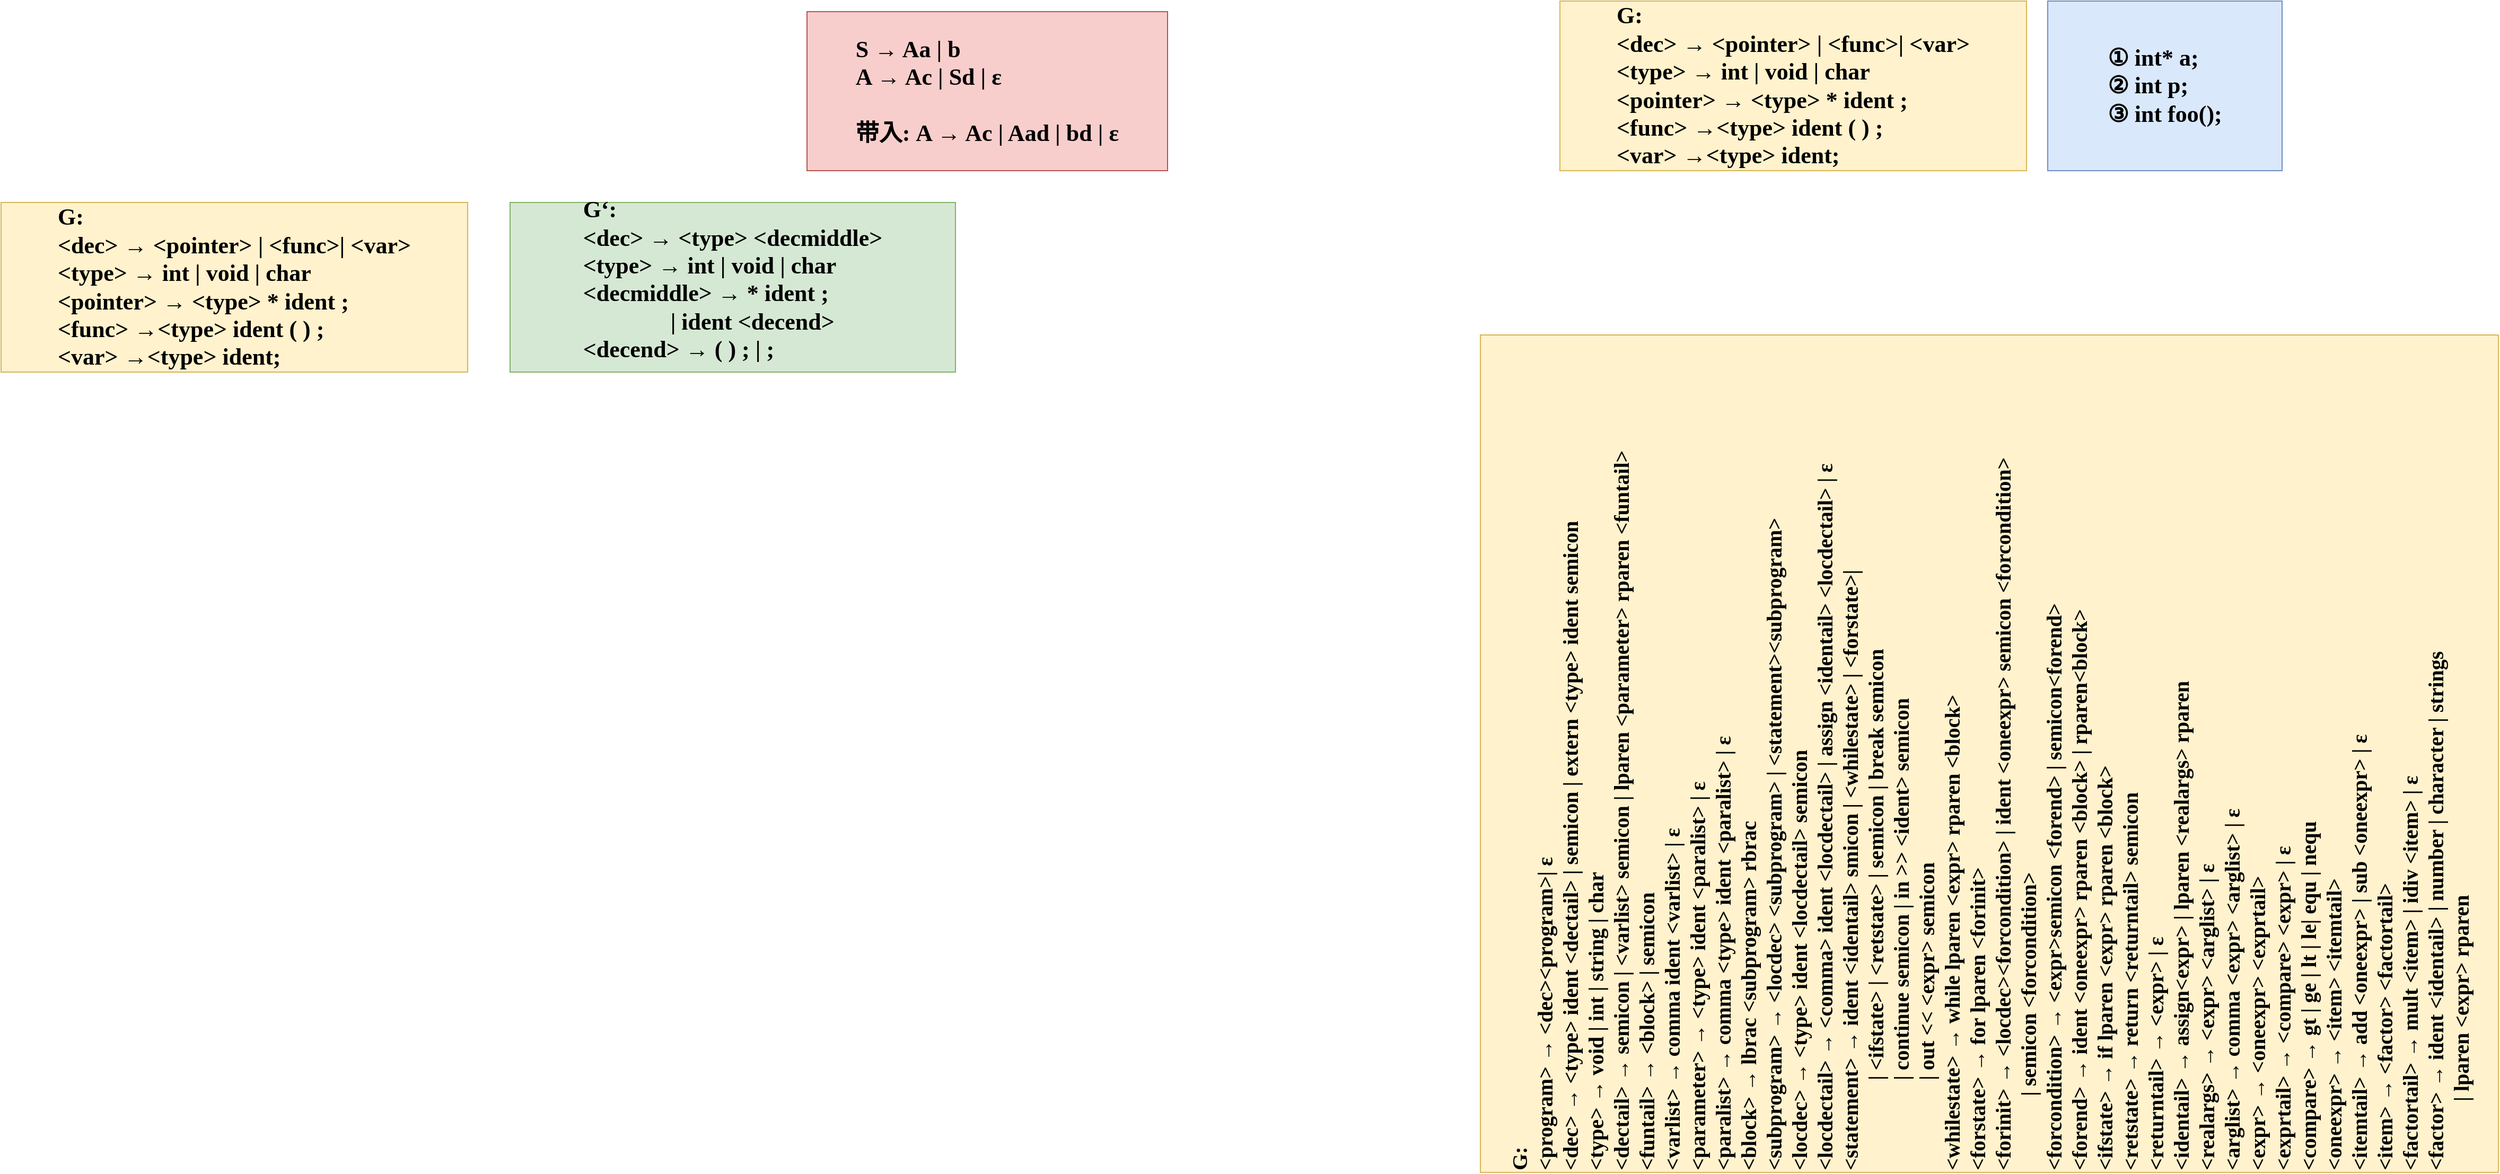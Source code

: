 <mxfile version="14.5.1" type="device"><diagram id="vlWWa1s4vlC9DZWQr84a" name="第 1 页"><mxGraphModel dx="3316" dy="814" grid="1" gridSize="10" guides="1" tooltips="1" connect="1" arrows="1" fold="1" page="1" pageScale="1" pageWidth="827" pageHeight="1169" math="0" shadow="0"><root><mxCell id="0"/><mxCell id="1" parent="0"/><mxCell id="fXWw72hkJNAAFcLfOElS-1" value="&lt;div style=&quot;text-align: left&quot;&gt;&lt;b style=&quot;font-size: 22px ; font-family: &amp;#34;comic sans ms&amp;#34;&quot;&gt;① int* a;&lt;/b&gt;&lt;/div&gt;&lt;font face=&quot;Comic Sans MS&quot;&gt;&lt;div style=&quot;text-align: left&quot;&gt;&lt;b style=&quot;font-size: 22px&quot;&gt;② int p;&lt;/b&gt;&lt;/div&gt;&lt;span style=&quot;font-size: 22px&quot;&gt;&lt;div style=&quot;text-align: left&quot;&gt;&lt;b&gt;③ int foo();&lt;/b&gt;&lt;/div&gt;&lt;/span&gt;&lt;/font&gt;" style="rounded=0;whiteSpace=wrap;html=1;fillColor=#dae8fc;strokeColor=#6c8ebf;" parent="1" vertex="1"><mxGeometry x="480" y="140" width="221" height="160" as="geometry"/></mxCell><mxCell id="fXWw72hkJNAAFcLfOElS-2" value="&lt;div style=&quot;text-align: left&quot;&gt;&lt;b&gt;&lt;font style=&quot;font-size: 22px&quot; face=&quot;Comic Sans MS&quot;&gt;G:&lt;/font&gt;&lt;/b&gt;&lt;/div&gt;&lt;b&gt;&lt;div style=&quot;text-align: left&quot;&gt;&lt;b&gt;&lt;font style=&quot;font-size: 22px&quot; face=&quot;Comic Sans MS&quot;&gt;&amp;lt;dec&amp;gt; → &amp;lt;pointer&amp;gt; | &amp;lt;func&amp;gt;| &amp;lt;var&amp;gt;&lt;/font&gt;&lt;/b&gt;&lt;/div&gt;&lt;font style=&quot;font-size: 22px&quot; face=&quot;Comic Sans MS&quot;&gt;&lt;div style=&quot;text-align: left&quot;&gt;&lt;b style=&quot;font-family: &amp;#34;helvetica&amp;#34; ; font-size: 12px&quot;&gt;&lt;font style=&quot;font-size: 22px&quot; face=&quot;Comic Sans MS&quot;&gt;&amp;lt;type&amp;gt; → int | void | char&lt;/font&gt;&lt;/b&gt;&lt;/div&gt;&lt;div style=&quot;text-align: left&quot;&gt;&lt;b style=&quot;font-family: &amp;#34;helvetica&amp;#34; ; font-size: 12px&quot;&gt;&lt;font style=&quot;font-size: 22px&quot; face=&quot;Comic Sans MS&quot;&gt;&amp;lt;pointer&amp;gt;&amp;nbsp;&lt;/font&gt;&lt;/b&gt;&lt;b style=&quot;font-family: &amp;#34;helvetica&amp;#34; ; font-size: 12px&quot;&gt;&lt;font face=&quot;Comic Sans MS&quot; style=&quot;font-size: 22px&quot;&gt;→ &amp;lt;type&amp;gt; * ident ;&lt;/font&gt;&lt;/b&gt;&lt;/div&gt;&lt;/font&gt;&lt;/b&gt;&lt;b&gt;&lt;div style=&quot;text-align: left&quot;&gt;&lt;b&gt;&lt;font style=&quot;font-size: 22px&quot; face=&quot;Comic Sans MS&quot;&gt;&amp;lt;func&amp;gt;&amp;nbsp;&lt;/font&gt;&lt;/b&gt;&lt;b&gt;&lt;font face=&quot;Comic Sans MS&quot; style=&quot;font-size: 22px&quot;&gt;→&lt;/font&gt;&lt;/b&gt;&lt;b&gt;&lt;font face=&quot;Comic Sans MS&quot; style=&quot;font-size: 22px&quot;&gt;&amp;lt;type&amp;gt;&amp;nbsp;&lt;/font&gt;&lt;/b&gt;&lt;b&gt;&lt;font face=&quot;Comic Sans MS&quot; style=&quot;font-size: 22px&quot;&gt;ident ( ) ;&lt;/font&gt;&lt;/b&gt;&lt;/div&gt;&lt;/b&gt;&lt;b&gt;&lt;div style=&quot;text-align: left&quot;&gt;&lt;b&gt;&lt;font style=&quot;font-size: 22px&quot; face=&quot;Comic Sans MS&quot;&gt;&amp;lt;var&amp;gt;&amp;nbsp;&lt;/font&gt;&lt;/b&gt;&lt;b&gt;&lt;font face=&quot;Comic Sans MS&quot; style=&quot;font-size: 22px&quot;&gt;→&lt;/font&gt;&lt;/b&gt;&lt;b&gt;&lt;font face=&quot;Comic Sans MS&quot; style=&quot;font-size: 22px&quot;&gt;&amp;lt;type&amp;gt;&amp;nbsp;&lt;/font&gt;&lt;/b&gt;&lt;b&gt;&lt;font face=&quot;Comic Sans MS&quot; style=&quot;font-size: 22px&quot;&gt;ident;&lt;/font&gt;&lt;/b&gt;&lt;/div&gt;&lt;/b&gt;" style="rounded=0;whiteSpace=wrap;html=1;fillColor=#fff2cc;strokeColor=#d6b656;" parent="1" vertex="1"><mxGeometry x="20" y="140" width="440" height="160" as="geometry"/></mxCell><mxCell id="fXWw72hkJNAAFcLfOElS-3" value="&lt;font style=&quot;font-size: 20px&quot;&gt;&lt;b&gt;&lt;font face=&quot;Comic Sans MS&quot; style=&quot;font-size: 20px&quot;&gt;G:&lt;br&gt;&amp;lt;program&amp;gt; → &amp;lt;dec&amp;gt;&amp;lt;program&amp;gt;| ε&lt;br&gt;&lt;/font&gt;&lt;/b&gt;&lt;b&gt;&lt;font face=&quot;Comic Sans MS&quot; style=&quot;font-size: 20px&quot;&gt;&amp;lt;dec&amp;gt;&amp;nbsp;&lt;/font&gt;&lt;/b&gt;&lt;b&gt;&lt;font face=&quot;Comic Sans MS&quot; style=&quot;font-size: 20px&quot;&gt;→ &amp;lt;type&amp;gt; ident &amp;lt;dectail&amp;gt; | semicon | extern &amp;lt;type&amp;gt; ident semicon&lt;/font&gt;&lt;/b&gt;&lt;b&gt;&lt;font face=&quot;Comic Sans MS&quot; style=&quot;font-size: 20px&quot;&gt;&lt;br&gt;&amp;lt;type&amp;gt;&amp;nbsp;&lt;/font&gt;&lt;/b&gt;&lt;b&gt;&lt;font face=&quot;Comic Sans MS&quot; style=&quot;font-size: 20px&quot;&gt;→ void | int | string | char&lt;/font&gt;&lt;/b&gt;&lt;b&gt;&lt;font face=&quot;Comic Sans MS&quot; style=&quot;font-size: 20px&quot;&gt;&lt;br&gt;&amp;lt;dectail&amp;gt;&amp;nbsp;&lt;/font&gt;&lt;/b&gt;&lt;b&gt;&lt;font face=&quot;Comic Sans MS&quot; style=&quot;font-size: 20px&quot;&gt;→ semicon | &amp;lt;varlist&amp;gt; semicon |&amp;nbsp;&lt;/font&gt;&lt;/b&gt;&lt;b&gt;&lt;font face=&quot;Comic Sans MS&quot;&gt;lparen&lt;/font&gt;&lt;/b&gt;&lt;b&gt;&lt;font face=&quot;Comic Sans MS&quot; style=&quot;font-size: 20px&quot;&gt;&amp;nbsp;&amp;lt;parameter&amp;gt;&amp;nbsp;&lt;/font&gt;&lt;/b&gt;&lt;b&gt;&lt;font face=&quot;Comic Sans MS&quot;&gt;rparen&lt;/font&gt;&lt;/b&gt;&lt;b&gt;&lt;font face=&quot;Comic Sans MS&quot; style=&quot;font-size: 20px&quot;&gt;&amp;nbsp;&amp;lt;funtail&amp;gt;&lt;br&gt;&amp;lt;funtail&amp;gt;&amp;nbsp;&lt;/font&gt;&lt;/b&gt;&lt;b&gt;&lt;font face=&quot;Comic Sans MS&quot; style=&quot;font-size: 20px&quot;&gt;→ &amp;lt;block&amp;gt; | semicon&lt;br&gt;&lt;/font&gt;&lt;/b&gt;&lt;b&gt;&lt;font face=&quot;Comic Sans MS&quot; style=&quot;font-size: 20px&quot;&gt;&amp;lt;varlist&amp;gt;&amp;nbsp;&lt;/font&gt;&lt;/b&gt;&lt;b&gt;&lt;font face=&quot;Comic Sans MS&quot; style=&quot;font-size: 20px&quot;&gt;→ comma ident &amp;lt;varlist&amp;gt; |&amp;nbsp;&lt;/font&gt;&lt;/b&gt;&lt;b&gt;&lt;font face=&quot;Comic Sans MS&quot; style=&quot;font-size: 20px&quot;&gt;ε&lt;/font&gt;&lt;/b&gt;&lt;b&gt;&lt;font face=&quot;Comic Sans MS&quot; style=&quot;font-size: 20px&quot;&gt;&lt;br&gt;&lt;/font&gt;&lt;/b&gt;&lt;b&gt;&lt;font face=&quot;Comic Sans MS&quot; style=&quot;font-size: 20px&quot;&gt;&amp;lt;parameter&amp;gt;&amp;nbsp;&lt;/font&gt;&lt;/b&gt;&lt;b&gt;&lt;font face=&quot;Comic Sans MS&quot; style=&quot;font-size: 20px&quot;&gt;→ &amp;lt;type&amp;gt; ident &amp;lt;paralist&amp;gt; |&amp;nbsp;&lt;/font&gt;&lt;/b&gt;&lt;b&gt;&lt;font face=&quot;Comic Sans MS&quot; style=&quot;font-size: 20px&quot;&gt;ε&lt;br&gt;&lt;/font&gt;&lt;/b&gt;&lt;/font&gt;&lt;b style=&quot;font-size: 20px&quot;&gt;&lt;font face=&quot;Comic Sans MS&quot; style=&quot;font-size: 20px&quot;&gt;&lt;font style=&quot;font-size: 20px&quot;&gt;&amp;lt;paralist&amp;gt; → comma &amp;lt;type&amp;gt; ident &amp;lt;paralist&amp;gt; | ε&lt;br&gt;&amp;lt;block&amp;gt; → lbrac &amp;lt;subprogram&amp;gt; rbrac&lt;br&gt;&amp;lt;subprogram&amp;gt; → &amp;lt;locdec&amp;gt; &amp;lt;subprogram&amp;gt; | &amp;lt;statement&amp;gt;&amp;lt;subprogram&amp;gt;&lt;br&gt;&amp;lt;locdec&amp;gt; → &amp;lt;type&amp;gt; ident &amp;lt;locdectail&amp;gt; semicon&lt;br&gt;&lt;/font&gt;&amp;lt;locdectail&amp;gt; → &amp;lt;comma&amp;gt; ident &amp;lt;locdectail&amp;gt; | assign &amp;lt;identail&amp;gt; &amp;lt;locdectail&amp;gt; | ε&lt;br&gt;&amp;lt;statement&amp;gt; → ident &amp;lt;identail&amp;gt; smicon | &amp;lt;whilestate&amp;gt; | &amp;lt;forstate&amp;gt;|&lt;br&gt;&amp;nbsp; &amp;nbsp; &amp;nbsp; &amp;nbsp; &amp;nbsp; &amp;nbsp; &amp;nbsp; &amp;nbsp; &amp;nbsp;| &amp;lt;ifstate&amp;gt; | &amp;lt;retstate&amp;gt; | semicon | break semicon&lt;br&gt;&amp;nbsp; &amp;nbsp; &amp;nbsp; &amp;nbsp; &amp;nbsp; &amp;nbsp; &amp;nbsp; &amp;nbsp; &amp;nbsp;| continue semicon | in &amp;gt;&amp;gt; &amp;lt;ident&amp;gt; semicon&lt;br&gt;&amp;nbsp; &amp;nbsp; &amp;nbsp; &amp;nbsp; &amp;nbsp; &amp;nbsp; &amp;nbsp; &amp;nbsp; &amp;nbsp;| out &amp;lt;&amp;lt; &amp;lt;expr&amp;gt; semicon&lt;br&gt;&amp;lt;whilestate&amp;gt; → while lparen &amp;lt;expr&amp;gt; rparen &amp;lt;block&amp;gt;&amp;nbsp;&lt;br&gt;&amp;lt;forstate&amp;gt; → for lparen &amp;lt;forinit&amp;gt;&lt;br&gt;&amp;lt;forinit&amp;gt; →&amp;nbsp;&amp;lt;locdec&amp;gt;&amp;lt;forcondition&amp;gt; | ident &amp;lt;oneexpr&amp;gt; semicon &amp;lt;forcondition&amp;gt;&lt;br&gt;&amp;nbsp; &amp;nbsp; &amp;nbsp; &amp;nbsp; &amp;nbsp; &amp;nbsp; &amp;nbsp; | semicon &amp;lt;forcondition&amp;gt;&lt;br&gt;&amp;lt;forcondition&amp;gt; → &amp;lt;expr&amp;gt;semicon &amp;lt;forend&amp;gt; | semicon&amp;lt;forend&amp;gt;&lt;br&gt;&amp;lt;forend&amp;gt; → ident &amp;lt;oneexpr&amp;gt; rparen &amp;lt;block&amp;gt; | rparen&amp;lt;block&amp;gt;&lt;br&gt;&amp;lt;ifstate&amp;gt; → if lparen &amp;lt;expr&amp;gt; rparen &amp;lt;block&amp;gt;&lt;br&gt;&amp;lt;retstate&amp;gt; → return &amp;lt;returntail&amp;gt; semicon&lt;br&gt;&amp;lt;returntail&amp;gt; → &amp;lt;expr&amp;gt; | ε&lt;br&gt;&amp;lt;identail&amp;gt; → assign&amp;lt;expr&amp;gt; | lparen &amp;lt;realargs&amp;gt; rparen&lt;br&gt;&amp;lt;realargs&amp;gt; → &amp;lt;expr&amp;gt; &amp;lt;arglist&amp;gt; | ε&lt;br&gt;&amp;lt;arglist&amp;gt; → comma &amp;lt;expr&amp;gt; &amp;lt;arglist&amp;gt; | ε&lt;br&gt;&amp;lt;expr&amp;gt; → &amp;lt;oneexpr&amp;gt; &amp;lt;exprtail&amp;gt;&lt;br&gt;&amp;lt;exprtail&amp;gt; → &amp;lt;compare&amp;gt; &amp;lt;expr&amp;gt; | ε&lt;br&gt;&amp;lt;compare&amp;gt; → gt | ge | lt | le| equ | nequ&lt;br&gt;&amp;lt;oneexpr&amp;gt; → &amp;lt;item&amp;gt; &amp;lt;itemtail&amp;gt;&lt;br&gt;&amp;lt;itemtail&amp;gt; → add &amp;lt;oneexpr&amp;gt; | sub &amp;lt;oneexpr&amp;gt; | ε&lt;br&gt;&amp;lt;item&amp;gt; → &amp;lt;factor&amp;gt; &amp;lt;factortail&amp;gt;&lt;br&gt;&amp;lt;factortail&amp;gt; → mult &amp;lt;item&amp;gt; | idiv &amp;lt;item&amp;gt; | ε&lt;br&gt;&amp;lt;factor&amp;gt; → ident &amp;lt;identail&amp;gt; | number | character | strings&lt;br&gt;&amp;nbsp; &amp;nbsp; &amp;nbsp; &amp;nbsp; &amp;nbsp; &amp;nbsp; &amp;nbsp;| lparen &amp;lt;expr&amp;gt; rparen&lt;br&gt;&lt;/font&gt;&lt;/b&gt;" style="rounded=0;whiteSpace=wrap;html=1;align=left;fillColor=#fff2cc;strokeColor=#d6b656;rotation=-90;" parent="1" vertex="1"><mxGeometry x="30" y="370" width="790" height="960" as="geometry"/></mxCell><mxCell id="xRxErht74enLqeru7gCt-1" value="&lt;div style=&quot;text-align: left&quot;&gt;&lt;b&gt;&lt;font style=&quot;font-size: 22px&quot; face=&quot;Comic Sans MS&quot;&gt;S&amp;nbsp;&lt;/font&gt;&lt;/b&gt;&lt;b&gt;&lt;font face=&quot;Comic Sans MS&quot; style=&quot;font-size: 22px&quot;&gt;→ Aa | b&lt;/font&gt;&lt;/b&gt;&lt;/div&gt;&lt;b&gt;&lt;div style=&quot;text-align: left&quot;&gt;&lt;b&gt;&lt;font face=&quot;Comic Sans MS&quot; style=&quot;font-size: 22px&quot;&gt;A → Ac | Sd | ε&lt;/font&gt;&lt;/b&gt;&lt;/div&gt;&lt;div style=&quot;text-align: left&quot;&gt;&lt;b&gt;&lt;font face=&quot;Comic Sans MS&quot; style=&quot;font-size: 22px&quot;&gt;&lt;br&gt;&lt;/font&gt;&lt;/b&gt;&lt;/div&gt;&lt;font face=&quot;Comic Sans MS&quot; style=&quot;font-size: 22px&quot;&gt;&lt;div style=&quot;text-align: left&quot;&gt;&lt;b style=&quot;font-family: &amp;#34;helvetica&amp;#34; ; font-size: 12px&quot;&gt;&lt;font face=&quot;Comic Sans MS&quot; style=&quot;font-size: 22px&quot;&gt;带入: A → Ac | Aad | bd | ε&lt;/font&gt;&lt;/b&gt;&lt;/div&gt;&lt;/font&gt;&lt;/b&gt;" style="rounded=0;whiteSpace=wrap;html=1;fillColor=#f8cecc;strokeColor=#b85450;" parent="1" vertex="1"><mxGeometry x="-690" y="150" width="340" height="150" as="geometry"/></mxCell><mxCell id="rPEDjpxH7Ija9GUXigpC-1" value="&lt;div style=&quot;text-align: left&quot;&gt;&lt;b&gt;&lt;font style=&quot;font-size: 22px&quot; face=&quot;Comic Sans MS&quot;&gt;G:&lt;/font&gt;&lt;/b&gt;&lt;/div&gt;&lt;b&gt;&lt;div style=&quot;text-align: left&quot;&gt;&lt;b&gt;&lt;font style=&quot;font-size: 22px&quot; face=&quot;Comic Sans MS&quot;&gt;&amp;lt;dec&amp;gt; → &amp;lt;pointer&amp;gt; | &amp;lt;func&amp;gt;| &amp;lt;var&amp;gt;&lt;/font&gt;&lt;/b&gt;&lt;/div&gt;&lt;font style=&quot;font-size: 22px&quot; face=&quot;Comic Sans MS&quot;&gt;&lt;div style=&quot;text-align: left&quot;&gt;&lt;b style=&quot;font-family: &amp;#34;helvetica&amp;#34; ; font-size: 12px&quot;&gt;&lt;font style=&quot;font-size: 22px&quot; face=&quot;Comic Sans MS&quot;&gt;&amp;lt;type&amp;gt; → int | void | char&lt;/font&gt;&lt;/b&gt;&lt;/div&gt;&lt;div style=&quot;text-align: left&quot;&gt;&lt;b style=&quot;font-family: &amp;#34;helvetica&amp;#34; ; font-size: 12px&quot;&gt;&lt;font style=&quot;font-size: 22px&quot; face=&quot;Comic Sans MS&quot;&gt;&amp;lt;pointer&amp;gt;&amp;nbsp;&lt;/font&gt;&lt;/b&gt;&lt;b style=&quot;font-family: &amp;#34;helvetica&amp;#34; ; font-size: 12px&quot;&gt;&lt;font face=&quot;Comic Sans MS&quot; style=&quot;font-size: 22px&quot;&gt;→ &amp;lt;type&amp;gt; * ident ;&lt;/font&gt;&lt;/b&gt;&lt;/div&gt;&lt;/font&gt;&lt;/b&gt;&lt;b&gt;&lt;div style=&quot;text-align: left&quot;&gt;&lt;b&gt;&lt;font style=&quot;font-size: 22px&quot; face=&quot;Comic Sans MS&quot;&gt;&amp;lt;func&amp;gt;&amp;nbsp;&lt;/font&gt;&lt;/b&gt;&lt;b&gt;&lt;font face=&quot;Comic Sans MS&quot; style=&quot;font-size: 22px&quot;&gt;→&lt;/font&gt;&lt;/b&gt;&lt;b&gt;&lt;font face=&quot;Comic Sans MS&quot; style=&quot;font-size: 22px&quot;&gt;&amp;lt;type&amp;gt;&amp;nbsp;&lt;/font&gt;&lt;/b&gt;&lt;b&gt;&lt;font face=&quot;Comic Sans MS&quot; style=&quot;font-size: 22px&quot;&gt;ident ( ) ;&lt;/font&gt;&lt;/b&gt;&lt;/div&gt;&lt;/b&gt;&lt;b&gt;&lt;div style=&quot;text-align: left&quot;&gt;&lt;b&gt;&lt;font style=&quot;font-size: 22px&quot; face=&quot;Comic Sans MS&quot;&gt;&amp;lt;var&amp;gt;&amp;nbsp;&lt;/font&gt;&lt;/b&gt;&lt;b&gt;&lt;font face=&quot;Comic Sans MS&quot; style=&quot;font-size: 22px&quot;&gt;→&lt;/font&gt;&lt;/b&gt;&lt;b&gt;&lt;font face=&quot;Comic Sans MS&quot; style=&quot;font-size: 22px&quot;&gt;&amp;lt;type&amp;gt;&amp;nbsp;&lt;/font&gt;&lt;/b&gt;&lt;b&gt;&lt;font face=&quot;Comic Sans MS&quot; style=&quot;font-size: 22px&quot;&gt;ident;&lt;/font&gt;&lt;/b&gt;&lt;/div&gt;&lt;/b&gt;" style="rounded=0;whiteSpace=wrap;html=1;fillColor=#fff2cc;strokeColor=#d6b656;" parent="1" vertex="1"><mxGeometry x="-1450" y="330" width="440" height="160" as="geometry"/></mxCell><mxCell id="rPEDjpxH7Ija9GUXigpC-2" value="&lt;div style=&quot;text-align: left&quot;&gt;&lt;b&gt;&lt;font style=&quot;font-size: 22px&quot; face=&quot;Comic Sans MS&quot;&gt;G‘:&lt;/font&gt;&lt;/b&gt;&lt;/div&gt;&lt;b&gt;&lt;div style=&quot;text-align: left&quot;&gt;&lt;b&gt;&lt;font style=&quot;font-size: 22px&quot; face=&quot;Comic Sans MS&quot;&gt;&amp;lt;dec&amp;gt; → &amp;lt;type&amp;gt; &amp;lt;decmiddle&amp;gt;&lt;/font&gt;&lt;/b&gt;&lt;/div&gt;&lt;font style=&quot;font-size: 22px&quot; face=&quot;Comic Sans MS&quot;&gt;&lt;div style=&quot;text-align: left&quot;&gt;&lt;b style=&quot;font-family: &amp;#34;helvetica&amp;#34; ; font-size: 12px&quot;&gt;&lt;font style=&quot;font-size: 22px&quot; face=&quot;Comic Sans MS&quot;&gt;&amp;lt;type&amp;gt; → int | void | char&lt;/font&gt;&lt;/b&gt;&lt;/div&gt;&lt;div style=&quot;text-align: left&quot;&gt;&lt;b style=&quot;font-family: &amp;#34;helvetica&amp;#34; ; font-size: 12px&quot;&gt;&lt;font style=&quot;font-size: 22px&quot; face=&quot;Comic Sans MS&quot;&gt;&amp;lt;decmiddle&amp;gt; → * ident ;&amp;nbsp;&lt;/font&gt;&lt;/b&gt;&lt;/div&gt;&lt;div style=&quot;text-align: left&quot;&gt;&lt;b style=&quot;font-family: &amp;#34;helvetica&amp;#34; ; font-size: 12px&quot;&gt;&lt;font style=&quot;font-size: 22px&quot; face=&quot;Comic Sans MS&quot;&gt;&amp;nbsp; &amp;nbsp; &amp;nbsp; &amp;nbsp; &amp;nbsp; &amp;nbsp; &amp;nbsp; &amp;nbsp;| ident &amp;lt;decend&amp;gt;&amp;nbsp;&lt;/font&gt;&lt;/b&gt;&lt;/div&gt;&lt;div style=&quot;text-align: left&quot;&gt;&amp;lt;decend&amp;gt; → ( ) ; | ;&amp;nbsp;&lt;/div&gt;&lt;/font&gt;&lt;/b&gt;&lt;b&gt;&lt;div style=&quot;text-align: left&quot;&gt;&lt;br&gt;&lt;/div&gt;&lt;/b&gt;" style="rounded=0;whiteSpace=wrap;html=1;fillColor=#d5e8d4;strokeColor=#82b366;" parent="1" vertex="1"><mxGeometry x="-970" y="330" width="420" height="160" as="geometry"/></mxCell></root></mxGraphModel></diagram></mxfile>